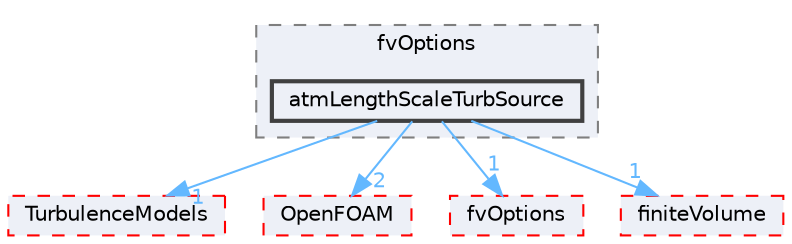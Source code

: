 digraph "src/atmosphericModels/fvOptions/atmLengthScaleTurbSource"
{
 // LATEX_PDF_SIZE
  bgcolor="transparent";
  edge [fontname=Helvetica,fontsize=10,labelfontname=Helvetica,labelfontsize=10];
  node [fontname=Helvetica,fontsize=10,shape=box,height=0.2,width=0.4];
  compound=true
  subgraph clusterdir_3f9f7635b36ac96a95536af06d50ee9a {
    graph [ bgcolor="#edf0f7", pencolor="grey50", label="fvOptions", fontname=Helvetica,fontsize=10 style="filled,dashed", URL="dir_3f9f7635b36ac96a95536af06d50ee9a.html",tooltip=""]
  dir_11bdd0f290a9ed99da62ba2751884123 [label="atmLengthScaleTurbSource", fillcolor="#edf0f7", color="grey25", style="filled,bold", URL="dir_11bdd0f290a9ed99da62ba2751884123.html",tooltip=""];
  }
  dir_1eda626aeac0f0ad2848c36acaa5d501 [label="TurbulenceModels", fillcolor="#edf0f7", color="red", style="filled,dashed", URL="dir_1eda626aeac0f0ad2848c36acaa5d501.html",tooltip=""];
  dir_c5473ff19b20e6ec4dfe5c310b3778a8 [label="OpenFOAM", fillcolor="#edf0f7", color="red", style="filled,dashed", URL="dir_c5473ff19b20e6ec4dfe5c310b3778a8.html",tooltip=""];
  dir_3feeed9f14097927738cfbd9bcefd859 [label="fvOptions", fillcolor="#edf0f7", color="red", style="filled,dashed", URL="dir_3feeed9f14097927738cfbd9bcefd859.html",tooltip=""];
  dir_9bd15774b555cf7259a6fa18f99fe99b [label="finiteVolume", fillcolor="#edf0f7", color="red", style="filled,dashed", URL="dir_9bd15774b555cf7259a6fa18f99fe99b.html",tooltip=""];
  dir_11bdd0f290a9ed99da62ba2751884123->dir_1eda626aeac0f0ad2848c36acaa5d501 [headlabel="1", labeldistance=1.5 headhref="dir_000149_004143.html" href="dir_000149_004143.html" color="steelblue1" fontcolor="steelblue1"];
  dir_11bdd0f290a9ed99da62ba2751884123->dir_3feeed9f14097927738cfbd9bcefd859 [headlabel="1", labeldistance=1.5 headhref="dir_000149_001559.html" href="dir_000149_001559.html" color="steelblue1" fontcolor="steelblue1"];
  dir_11bdd0f290a9ed99da62ba2751884123->dir_9bd15774b555cf7259a6fa18f99fe99b [headlabel="1", labeldistance=1.5 headhref="dir_000149_001387.html" href="dir_000149_001387.html" color="steelblue1" fontcolor="steelblue1"];
  dir_11bdd0f290a9ed99da62ba2751884123->dir_c5473ff19b20e6ec4dfe5c310b3778a8 [headlabel="2", labeldistance=1.5 headhref="dir_000149_002695.html" href="dir_000149_002695.html" color="steelblue1" fontcolor="steelblue1"];
}
